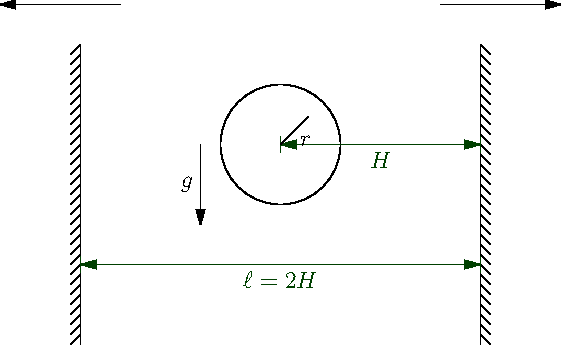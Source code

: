 pair z0=(0,0);
real r=30;
path c1=circle(z0,r);
draw(c1);

draw((-100,-100)--(-100,50)); 
for (int i=1; i<31; ++i)
{
  draw((-105,-100+(i-1)*5)--(-100,-100+i*5)); 
}

draw((100,-100)--(100,50)); 
for (int i=1; i<31; ++i)
{
  draw((100,-100+(i)*5)--(105,-100+(i-1)*5)); 
}
draw("$H$",(0,0)--(100,0),darkgreen,Arrows,Bars,PenMargins);
draw("$\ell=2H$",(-100,-60)--(100,-60),darkgreen,Arrows,Bars,PenMargins);
draw("$r$",(0,0)--(14,14));
draw("$g$",(-40,0)--(-40,-40),EndArrow);


draw((-80,70)--(-140,70),EndArrow);
draw((80,70)--(140,70),EndArrow);

